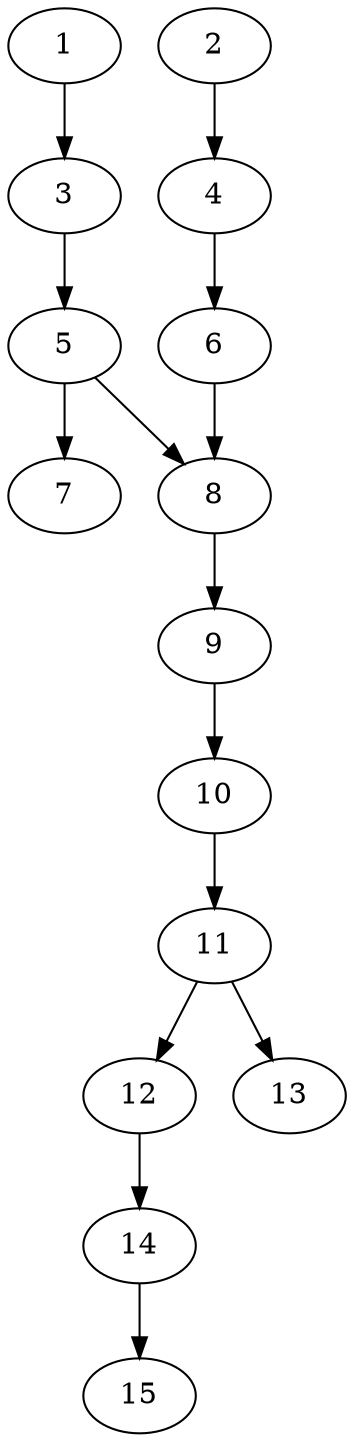 // DAG automatically generated by daggen at Thu Oct  3 13:59:26 2019
// ./daggen --dot -n 15 --ccr 0.5 --fat 0.3 --regular 0.5 --density 0.6 --mindata 5242880 --maxdata 52428800 
digraph G {
  1 [size="101957632", alpha="0.12", expect_size="50978816"] 
  1 -> 3 [size ="50978816"]
  2 [size="96690176", alpha="0.06", expect_size="48345088"] 
  2 -> 4 [size ="48345088"]
  3 [size="18065408", alpha="0.09", expect_size="9032704"] 
  3 -> 5 [size ="9032704"]
  4 [size="19113984", alpha="0.06", expect_size="9556992"] 
  4 -> 6 [size ="9556992"]
  5 [size="66756608", alpha="0.01", expect_size="33378304"] 
  5 -> 7 [size ="33378304"]
  5 -> 8 [size ="33378304"]
  6 [size="45289472", alpha="0.11", expect_size="22644736"] 
  6 -> 8 [size ="22644736"]
  7 [size="95490048", alpha="0.14", expect_size="47745024"] 
  8 [size="65593344", alpha="0.13", expect_size="32796672"] 
  8 -> 9 [size ="32796672"]
  9 [size="64141312", alpha="0.02", expect_size="32070656"] 
  9 -> 10 [size ="32070656"]
  10 [size="64319488", alpha="0.07", expect_size="32159744"] 
  10 -> 11 [size ="32159744"]
  11 [size="93992960", alpha="0.13", expect_size="46996480"] 
  11 -> 12 [size ="46996480"]
  11 -> 13 [size ="46996480"]
  12 [size="57382912", alpha="0.07", expect_size="28691456"] 
  12 -> 14 [size ="28691456"]
  13 [size="85934080", alpha="0.17", expect_size="42967040"] 
  14 [size="31811584", alpha="0.15", expect_size="15905792"] 
  14 -> 15 [size ="15905792"]
  15 [size="62150656", alpha="0.15", expect_size="31075328"] 
}
